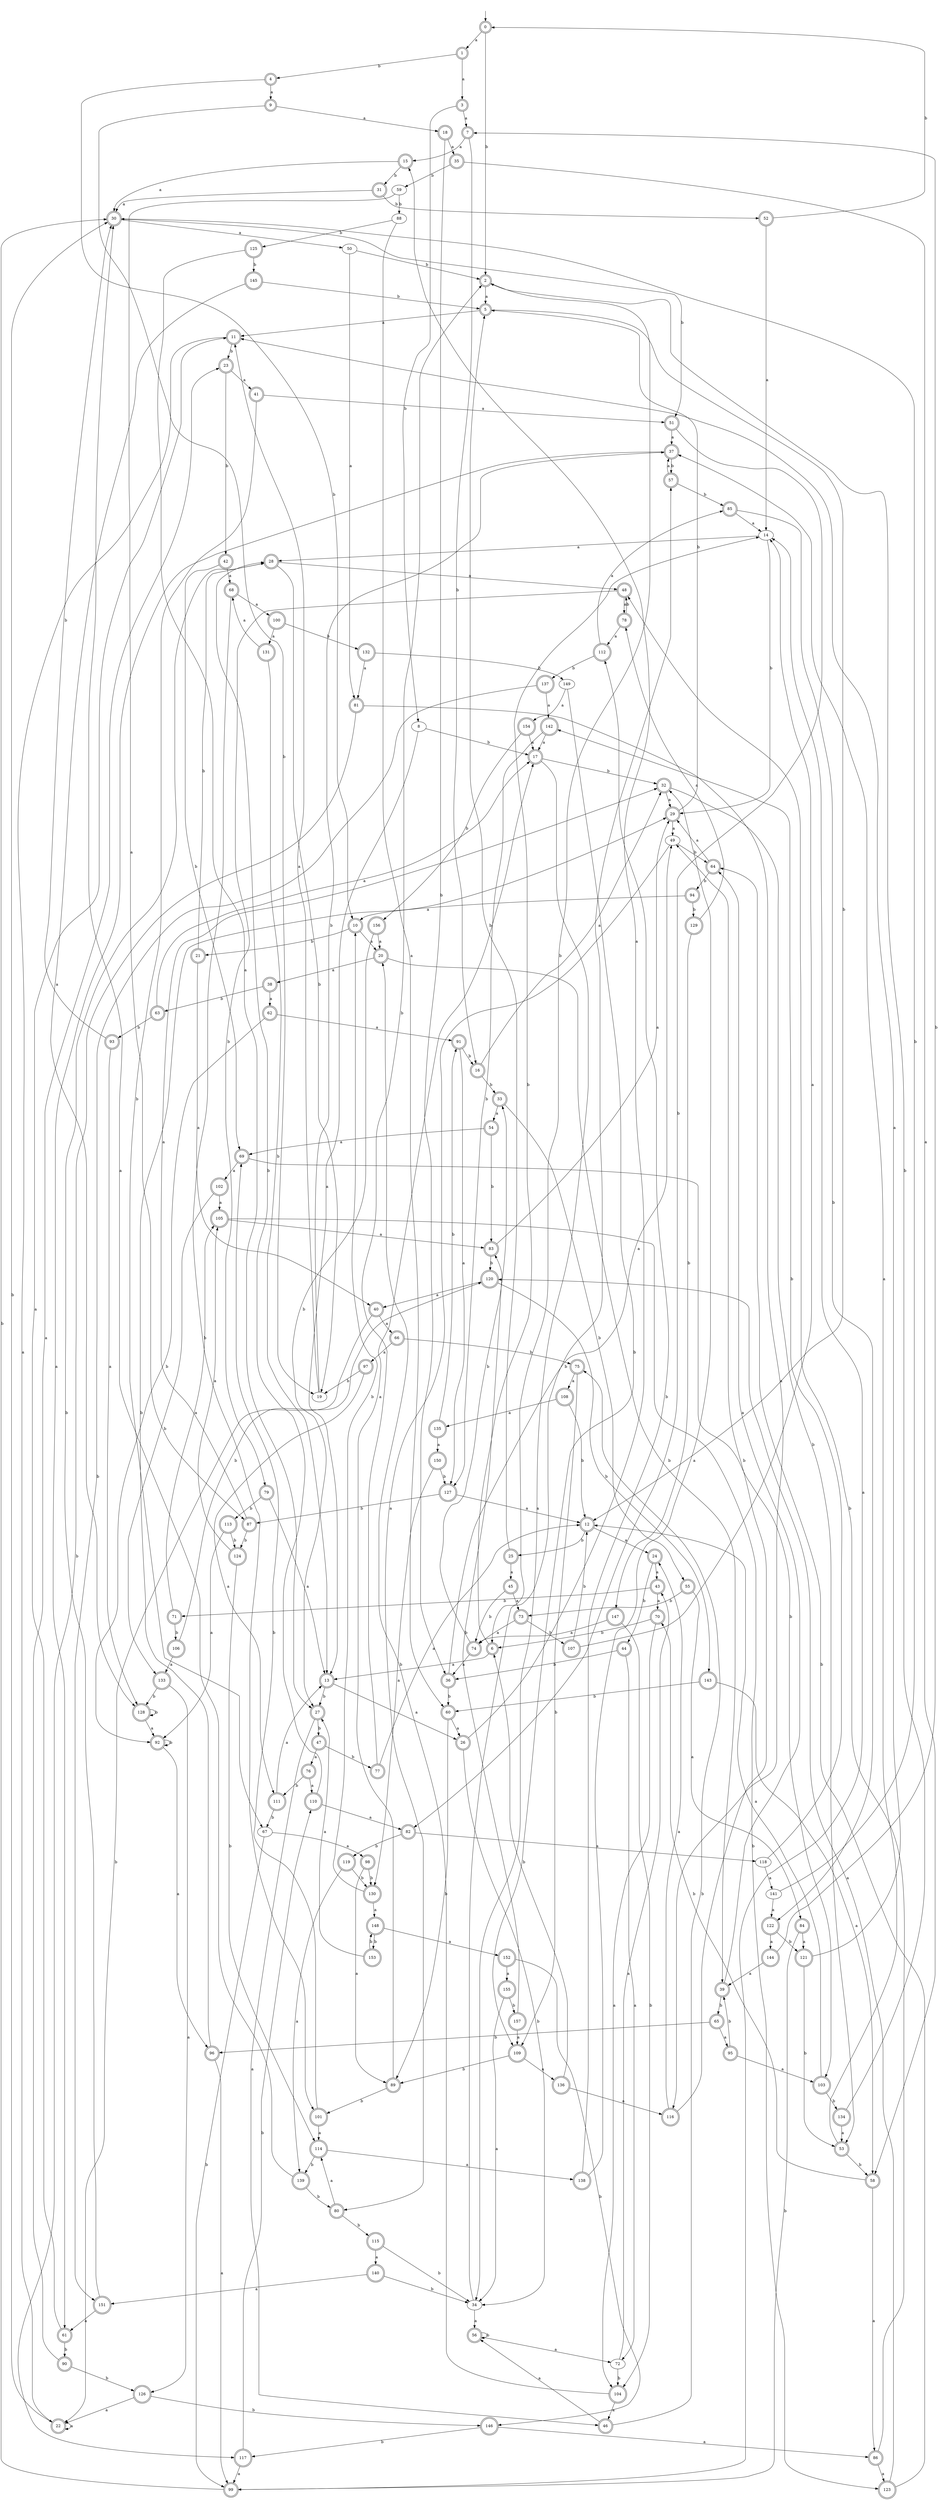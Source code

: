 digraph RandomDFA {
  __start0 [label="", shape=none];
  __start0 -> 0 [label=""];
  0 [shape=circle] [shape=doublecircle]
  0 -> 1 [label="a"]
  0 -> 2 [label="b"]
  1 [shape=doublecircle]
  1 -> 3 [label="a"]
  1 -> 4 [label="b"]
  2 [shape=doublecircle]
  2 -> 5 [label="a"]
  2 -> 6 [label="b"]
  3 [shape=doublecircle]
  3 -> 7 [label="a"]
  3 -> 8 [label="b"]
  4 [shape=doublecircle]
  4 -> 9 [label="a"]
  4 -> 10 [label="b"]
  5 [shape=doublecircle]
  5 -> 11 [label="a"]
  5 -> 12 [label="b"]
  6 [shape=doublecircle]
  6 -> 13 [label="a"]
  6 -> 14 [label="b"]
  7 [shape=doublecircle]
  7 -> 15 [label="a"]
  7 -> 16 [label="b"]
  8
  8 -> 13 [label="a"]
  8 -> 17 [label="b"]
  9 [shape=doublecircle]
  9 -> 18 [label="a"]
  9 -> 19 [label="b"]
  10 [shape=doublecircle]
  10 -> 20 [label="a"]
  10 -> 21 [label="b"]
  11 [shape=doublecircle]
  11 -> 22 [label="a"]
  11 -> 23 [label="b"]
  12 [shape=doublecircle]
  12 -> 24 [label="a"]
  12 -> 25 [label="b"]
  13 [shape=doublecircle]
  13 -> 26 [label="a"]
  13 -> 27 [label="b"]
  14
  14 -> 28 [label="a"]
  14 -> 29 [label="b"]
  15 [shape=doublecircle]
  15 -> 30 [label="a"]
  15 -> 31 [label="b"]
  16 [shape=doublecircle]
  16 -> 32 [label="a"]
  16 -> 33 [label="b"]
  17 [shape=doublecircle]
  17 -> 34 [label="a"]
  17 -> 32 [label="b"]
  18 [shape=doublecircle]
  18 -> 35 [label="a"]
  18 -> 36 [label="b"]
  19
  19 -> 11 [label="a"]
  19 -> 37 [label="b"]
  20 [shape=doublecircle]
  20 -> 38 [label="a"]
  20 -> 39 [label="b"]
  21 [shape=doublecircle]
  21 -> 40 [label="a"]
  21 -> 28 [label="b"]
  22 [shape=doublecircle]
  22 -> 22 [label="a"]
  22 -> 30 [label="b"]
  23 [shape=doublecircle]
  23 -> 41 [label="a"]
  23 -> 42 [label="b"]
  24 [shape=doublecircle]
  24 -> 43 [label="a"]
  24 -> 44 [label="b"]
  25 [shape=doublecircle]
  25 -> 45 [label="a"]
  25 -> 5 [label="b"]
  26 [shape=doublecircle]
  26 -> 15 [label="a"]
  26 -> 34 [label="b"]
  27 [shape=doublecircle]
  27 -> 46 [label="a"]
  27 -> 47 [label="b"]
  28 [shape=doublecircle]
  28 -> 48 [label="a"]
  28 -> 19 [label="b"]
  29 [shape=doublecircle]
  29 -> 49 [label="a"]
  29 -> 5 [label="b"]
  30 [shape=doublecircle]
  30 -> 50 [label="a"]
  30 -> 51 [label="b"]
  31 [shape=doublecircle]
  31 -> 30 [label="a"]
  31 -> 52 [label="b"]
  32 [shape=doublecircle]
  32 -> 29 [label="a"]
  32 -> 53 [label="b"]
  33 [shape=doublecircle]
  33 -> 54 [label="a"]
  33 -> 55 [label="b"]
  34
  34 -> 56 [label="a"]
  34 -> 57 [label="b"]
  35 [shape=doublecircle]
  35 -> 58 [label="a"]
  35 -> 59 [label="b"]
  36 [shape=doublecircle]
  36 -> 49 [label="a"]
  36 -> 60 [label="b"]
  37 [shape=doublecircle]
  37 -> 61 [label="a"]
  37 -> 57 [label="b"]
  38 [shape=doublecircle]
  38 -> 62 [label="a"]
  38 -> 63 [label="b"]
  39 [shape=doublecircle]
  39 -> 64 [label="a"]
  39 -> 65 [label="b"]
  40 [shape=doublecircle]
  40 -> 66 [label="a"]
  40 -> 22 [label="b"]
  41 [shape=doublecircle]
  41 -> 51 [label="a"]
  41 -> 67 [label="b"]
  42 [shape=doublecircle]
  42 -> 68 [label="a"]
  42 -> 69 [label="b"]
  43 [shape=doublecircle]
  43 -> 70 [label="a"]
  43 -> 71 [label="b"]
  44 [shape=doublecircle]
  44 -> 72 [label="a"]
  44 -> 36 [label="b"]
  45 [shape=doublecircle]
  45 -> 73 [label="a"]
  45 -> 74 [label="b"]
  46 [shape=doublecircle]
  46 -> 56 [label="a"]
  46 -> 75 [label="b"]
  47 [shape=doublecircle]
  47 -> 76 [label="a"]
  47 -> 77 [label="b"]
  48 [shape=doublecircle]
  48 -> 78 [label="a"]
  48 -> 79 [label="b"]
  49
  49 -> 80 [label="a"]
  49 -> 64 [label="b"]
  50
  50 -> 81 [label="a"]
  50 -> 2 [label="b"]
  51 [shape=doublecircle]
  51 -> 37 [label="a"]
  51 -> 82 [label="b"]
  52 [shape=doublecircle]
  52 -> 14 [label="a"]
  52 -> 0 [label="b"]
  53 [shape=doublecircle]
  53 -> 37 [label="a"]
  53 -> 58 [label="b"]
  54 [shape=doublecircle]
  54 -> 69 [label="a"]
  54 -> 83 [label="b"]
  55 [shape=doublecircle]
  55 -> 84 [label="a"]
  55 -> 73 [label="b"]
  56 [shape=doublecircle]
  56 -> 72 [label="a"]
  56 -> 56 [label="b"]
  57 [shape=doublecircle]
  57 -> 37 [label="a"]
  57 -> 85 [label="b"]
  58 [shape=doublecircle]
  58 -> 86 [label="a"]
  58 -> 70 [label="b"]
  59
  59 -> 87 [label="a"]
  59 -> 88 [label="b"]
  60 [shape=doublecircle]
  60 -> 26 [label="a"]
  60 -> 89 [label="b"]
  61 [shape=doublecircle]
  61 -> 11 [label="a"]
  61 -> 90 [label="b"]
  62 [shape=doublecircle]
  62 -> 91 [label="a"]
  62 -> 92 [label="b"]
  63 [shape=doublecircle]
  63 -> 17 [label="a"]
  63 -> 93 [label="b"]
  64 [shape=doublecircle]
  64 -> 29 [label="a"]
  64 -> 94 [label="b"]
  65 [shape=doublecircle]
  65 -> 95 [label="a"]
  65 -> 96 [label="b"]
  66 [shape=doublecircle]
  66 -> 97 [label="a"]
  66 -> 75 [label="b"]
  67
  67 -> 98 [label="a"]
  67 -> 99 [label="b"]
  68 [shape=doublecircle]
  68 -> 100 [label="a"]
  68 -> 101 [label="b"]
  69 [shape=doublecircle]
  69 -> 102 [label="a"]
  69 -> 103 [label="b"]
  70 [shape=doublecircle]
  70 -> 104 [label="a"]
  70 -> 6 [label="b"]
  71 [shape=doublecircle]
  71 -> 105 [label="a"]
  71 -> 106 [label="b"]
  72
  72 -> 43 [label="a"]
  72 -> 104 [label="b"]
  73 [shape=doublecircle]
  73 -> 74 [label="a"]
  73 -> 107 [label="b"]
  74 [shape=doublecircle]
  74 -> 36 [label="a"]
  74 -> 33 [label="b"]
  75 [shape=doublecircle]
  75 -> 108 [label="a"]
  75 -> 109 [label="b"]
  76 [shape=doublecircle]
  76 -> 110 [label="a"]
  76 -> 111 [label="b"]
  77 [shape=doublecircle]
  77 -> 12 [label="a"]
  77 -> 2 [label="b"]
  78 [shape=doublecircle]
  78 -> 112 [label="a"]
  78 -> 48 [label="b"]
  79 [shape=doublecircle]
  79 -> 13 [label="a"]
  79 -> 113 [label="b"]
  80 [shape=doublecircle]
  80 -> 114 [label="a"]
  80 -> 115 [label="b"]
  81 [shape=doublecircle]
  81 -> 116 [label="a"]
  81 -> 117 [label="b"]
  82 [shape=doublecircle]
  82 -> 118 [label="a"]
  82 -> 119 [label="b"]
  83 [shape=doublecircle]
  83 -> 29 [label="a"]
  83 -> 120 [label="b"]
  84 [shape=doublecircle]
  84 -> 121 [label="a"]
  84 -> 99 [label="b"]
  85 [shape=doublecircle]
  85 -> 14 [label="a"]
  85 -> 122 [label="b"]
  86 [shape=doublecircle]
  86 -> 123 [label="a"]
  86 -> 48 [label="b"]
  87 [shape=doublecircle]
  87 -> 32 [label="a"]
  87 -> 124 [label="b"]
  88
  88 -> 60 [label="a"]
  88 -> 125 [label="b"]
  89 [shape=doublecircle]
  89 -> 17 [label="a"]
  89 -> 101 [label="b"]
  90 [shape=doublecircle]
  90 -> 23 [label="a"]
  90 -> 126 [label="b"]
  91 [shape=doublecircle]
  91 -> 127 [label="a"]
  91 -> 16 [label="b"]
  92 [shape=doublecircle]
  92 -> 96 [label="a"]
  92 -> 92 [label="b"]
  93 [shape=doublecircle]
  93 -> 128 [label="a"]
  93 -> 30 [label="b"]
  94 [shape=doublecircle]
  94 -> 10 [label="a"]
  94 -> 129 [label="b"]
  95 [shape=doublecircle]
  95 -> 103 [label="a"]
  95 -> 39 [label="b"]
  96 [shape=doublecircle]
  96 -> 99 [label="a"]
  96 -> 29 [label="b"]
  97 [shape=doublecircle]
  97 -> 111 [label="a"]
  97 -> 19 [label="b"]
  98 [shape=doublecircle]
  98 -> 89 [label="a"]
  98 -> 130 [label="b"]
  99 [shape=doublecircle]
  99 -> 14 [label="a"]
  99 -> 30 [label="b"]
  100 [shape=doublecircle]
  100 -> 131 [label="a"]
  100 -> 132 [label="b"]
  101 [shape=doublecircle]
  101 -> 114 [label="a"]
  101 -> 69 [label="b"]
  102 [shape=doublecircle]
  102 -> 105 [label="a"]
  102 -> 133 [label="b"]
  103 [shape=doublecircle]
  103 -> 12 [label="a"]
  103 -> 134 [label="b"]
  104 [shape=doublecircle]
  104 -> 46 [label="a"]
  104 -> 20 [label="b"]
  105 [shape=doublecircle]
  105 -> 83 [label="a"]
  105 -> 123 [label="b"]
  106 [shape=doublecircle]
  106 -> 133 [label="a"]
  106 -> 120 [label="b"]
  107 [shape=doublecircle]
  107 -> 14 [label="a"]
  107 -> 12 [label="b"]
  108 [shape=doublecircle]
  108 -> 135 [label="a"]
  108 -> 12 [label="b"]
  109 [shape=doublecircle]
  109 -> 136 [label="a"]
  109 -> 89 [label="b"]
  110 [shape=doublecircle]
  110 -> 82 [label="a"]
  110 -> 28 [label="b"]
  111 [shape=doublecircle]
  111 -> 13 [label="a"]
  111 -> 67 [label="b"]
  112 [shape=doublecircle]
  112 -> 85 [label="a"]
  112 -> 137 [label="b"]
  113 [shape=doublecircle]
  113 -> 92 [label="a"]
  113 -> 124 [label="b"]
  114 [shape=doublecircle]
  114 -> 138 [label="a"]
  114 -> 139 [label="b"]
  115 [shape=doublecircle]
  115 -> 140 [label="a"]
  115 -> 34 [label="b"]
  116 [shape=doublecircle]
  116 -> 24 [label="a"]
  116 -> 49 [label="b"]
  117 [shape=doublecircle]
  117 -> 99 [label="a"]
  117 -> 110 [label="b"]
  118
  118 -> 141 [label="a"]
  118 -> 142 [label="b"]
  119 [shape=doublecircle]
  119 -> 139 [label="a"]
  119 -> 130 [label="b"]
  120 [shape=doublecircle]
  120 -> 40 [label="a"]
  120 -> 143 [label="b"]
  121 [shape=doublecircle]
  121 -> 11 [label="a"]
  121 -> 53 [label="b"]
  122 [shape=doublecircle]
  122 -> 144 [label="a"]
  122 -> 121 [label="b"]
  123 [shape=doublecircle]
  123 -> 120 [label="a"]
  123 -> 64 [label="b"]
  124 [shape=doublecircle]
  124 -> 105 [label="a"]
  124 -> 114 [label="b"]
  125 [shape=doublecircle]
  125 -> 27 [label="a"]
  125 -> 145 [label="b"]
  126 [shape=doublecircle]
  126 -> 22 [label="a"]
  126 -> 146 [label="b"]
  127 [shape=doublecircle]
  127 -> 12 [label="a"]
  127 -> 87 [label="b"]
  128 [shape=doublecircle]
  128 -> 92 [label="a"]
  128 -> 128 [label="b"]
  129 [shape=doublecircle]
  129 -> 78 [label="a"]
  129 -> 147 [label="b"]
  130 [shape=doublecircle]
  130 -> 148 [label="a"]
  130 -> 10 [label="b"]
  131 [shape=doublecircle]
  131 -> 68 [label="a"]
  131 -> 13 [label="b"]
  132 [shape=doublecircle]
  132 -> 81 [label="a"]
  132 -> 149 [label="b"]
  133 [shape=doublecircle]
  133 -> 126 [label="a"]
  133 -> 128 [label="b"]
  134 [shape=doublecircle]
  134 -> 53 [label="a"]
  134 -> 2 [label="b"]
  135 [shape=doublecircle]
  135 -> 150 [label="a"]
  135 -> 91 [label="b"]
  136 [shape=doublecircle]
  136 -> 116 [label="a"]
  136 -> 6 [label="b"]
  137 [shape=doublecircle]
  137 -> 142 [label="a"]
  137 -> 151 [label="b"]
  138 [shape=doublecircle]
  138 -> 32 [label="a"]
  138 -> 112 [label="b"]
  139 [shape=doublecircle]
  139 -> 30 [label="a"]
  139 -> 80 [label="b"]
  140 [shape=doublecircle]
  140 -> 151 [label="a"]
  140 -> 34 [label="b"]
  141
  141 -> 122 [label="a"]
  141 -> 30 [label="b"]
  142 [shape=doublecircle]
  142 -> 17 [label="a"]
  142 -> 127 [label="b"]
  143 [shape=doublecircle]
  143 -> 58 [label="a"]
  143 -> 60 [label="b"]
  144 [shape=doublecircle]
  144 -> 39 [label="a"]
  144 -> 7 [label="b"]
  145 [shape=doublecircle]
  145 -> 128 [label="a"]
  145 -> 5 [label="b"]
  146 [shape=doublecircle]
  146 -> 86 [label="a"]
  146 -> 117 [label="b"]
  147 [shape=doublecircle]
  147 -> 74 [label="a"]
  147 -> 104 [label="b"]
  148 [shape=doublecircle]
  148 -> 152 [label="a"]
  148 -> 153 [label="b"]
  149
  149 -> 154 [label="a"]
  149 -> 109 [label="b"]
  150 [shape=doublecircle]
  150 -> 130 [label="a"]
  150 -> 127 [label="b"]
  151 [shape=doublecircle]
  151 -> 61 [label="a"]
  151 -> 28 [label="b"]
  152 [shape=doublecircle]
  152 -> 155 [label="a"]
  152 -> 146 [label="b"]
  153 [shape=doublecircle]
  153 -> 27 [label="a"]
  153 -> 148 [label="b"]
  154 [shape=doublecircle]
  154 -> 17 [label="a"]
  154 -> 156 [label="b"]
  155 [shape=doublecircle]
  155 -> 34 [label="a"]
  155 -> 157 [label="b"]
  156 [shape=doublecircle]
  156 -> 20 [label="a"]
  156 -> 27 [label="b"]
  157 [shape=doublecircle]
  157 -> 109 [label="a"]
  157 -> 83 [label="b"]
}
